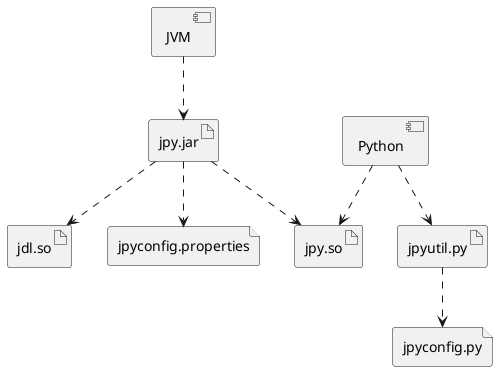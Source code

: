 @startuml

component JVM
component Python

artifact jdl.so
artifact jpy.so
artifact jpy.jar
artifact jpyutil.py
file jpyconfig.properties
file jpyconfig.py

jpy.jar  ..> jpy.so
jpy.jar  ..> jdl.so
jpy.jar  ..> jpyconfig.properties

jpyutil.py ..> jpyconfig.py

Python ..> jpy.so
Python ..> jpyutil.py
JVM ..> jpy.jar

@enduml